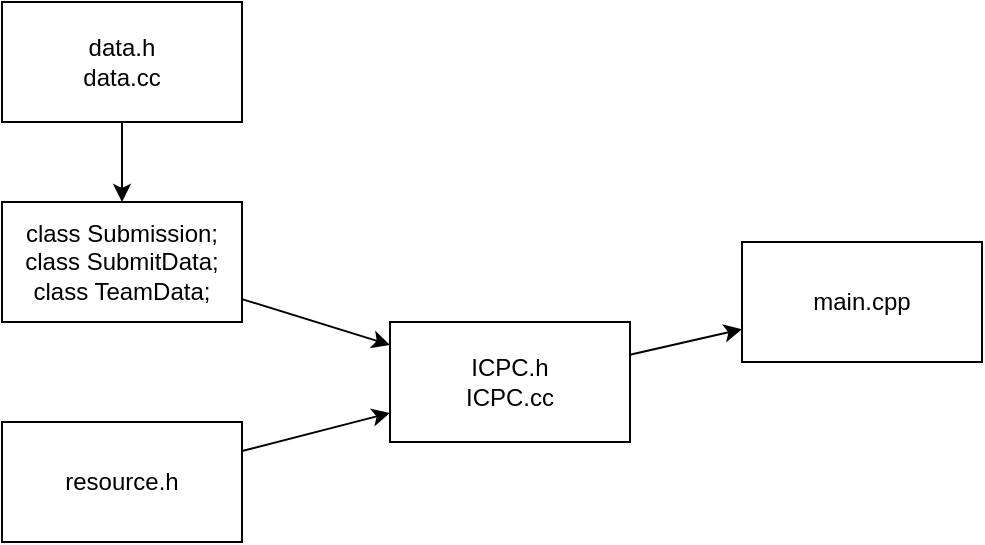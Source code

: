 <mxfile>
    <diagram id="RzA_uTELMMuOBybDNXUi" name="第 1 页">
        <mxGraphModel dx="759" dy="393" grid="1" gridSize="10" guides="1" tooltips="1" connect="1" arrows="1" fold="1" page="1" pageScale="1" pageWidth="827" pageHeight="1169" math="0" shadow="0">
            <root>
                <mxCell id="0"/>
                <mxCell id="1" parent="0"/>
                <mxCell id="7" value="" style="edgeStyle=none;html=1;" edge="1" parent="1" source="2" target="5">
                    <mxGeometry relative="1" as="geometry"/>
                </mxCell>
                <mxCell id="2" value="resource.h" style="whiteSpace=wrap;html=1;" vertex="1" parent="1">
                    <mxGeometry x="100" y="290" width="120" height="60" as="geometry"/>
                </mxCell>
                <mxCell id="11" value="" style="edgeStyle=none;html=1;" edge="1" parent="1" source="3" target="10">
                    <mxGeometry relative="1" as="geometry"/>
                </mxCell>
                <mxCell id="3" value="data.h&lt;br&gt;data.cc" style="whiteSpace=wrap;html=1;" vertex="1" parent="1">
                    <mxGeometry x="100" y="80" width="120" height="60" as="geometry"/>
                </mxCell>
                <mxCell id="9" value="" style="edgeStyle=none;html=1;" edge="1" parent="1" source="5" target="8">
                    <mxGeometry relative="1" as="geometry"/>
                </mxCell>
                <mxCell id="5" value="ICPC.h&lt;br&gt;ICPC.cc" style="whiteSpace=wrap;html=1;" vertex="1" parent="1">
                    <mxGeometry x="294" y="240" width="120" height="60" as="geometry"/>
                </mxCell>
                <mxCell id="8" value="main.cpp" style="whiteSpace=wrap;html=1;" vertex="1" parent="1">
                    <mxGeometry x="470" y="200" width="120" height="60" as="geometry"/>
                </mxCell>
                <mxCell id="12" value="" style="edgeStyle=none;html=1;" edge="1" parent="1" source="10" target="5">
                    <mxGeometry relative="1" as="geometry"/>
                </mxCell>
                <mxCell id="10" value="class Submission;&lt;br&gt;class SubmitData;&lt;br&gt;class TeamData;" style="whiteSpace=wrap;html=1;" vertex="1" parent="1">
                    <mxGeometry x="100" y="180" width="120" height="60" as="geometry"/>
                </mxCell>
            </root>
        </mxGraphModel>
    </diagram>
</mxfile>